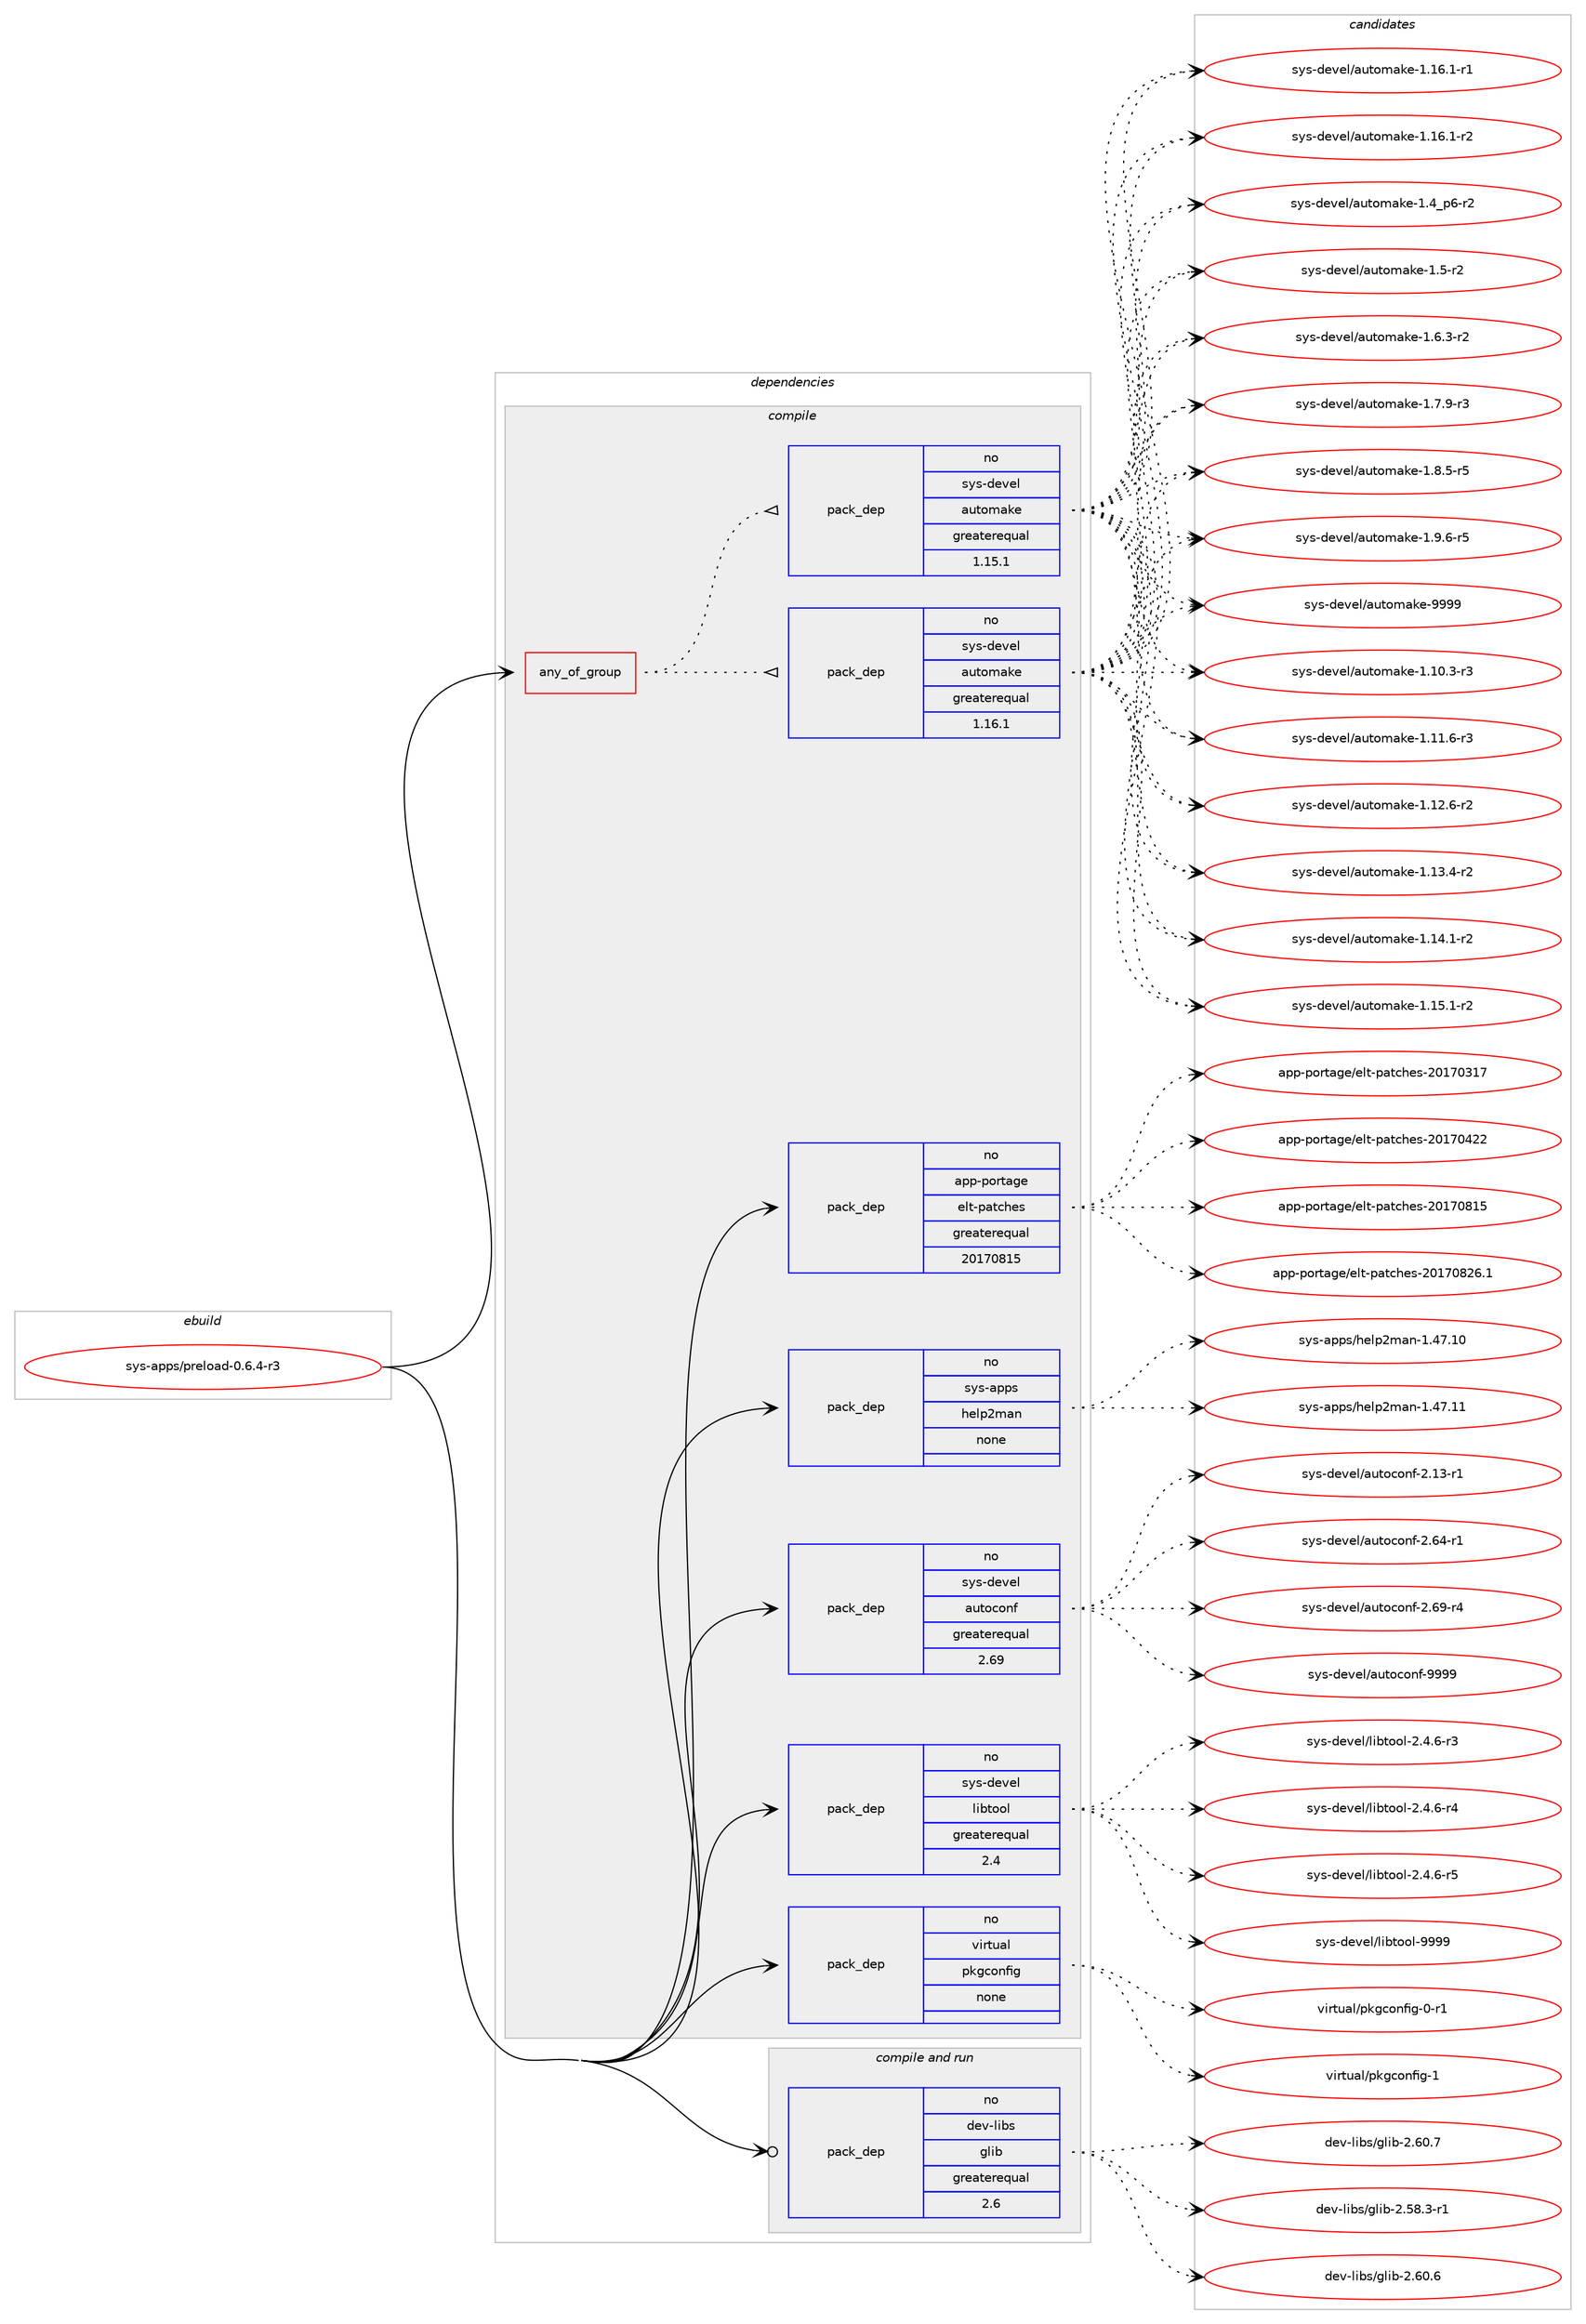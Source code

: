 digraph prolog {

# *************
# Graph options
# *************

newrank=true;
concentrate=true;
compound=true;
graph [rankdir=LR,fontname=Helvetica,fontsize=10,ranksep=1.5];#, ranksep=2.5, nodesep=0.2];
edge  [arrowhead=vee];
node  [fontname=Helvetica,fontsize=10];

# **********
# The ebuild
# **********

subgraph cluster_leftcol {
color=gray;
rank=same;
label=<<i>ebuild</i>>;
id [label="sys-apps/preload-0.6.4-r3", color=red, width=4, href="../sys-apps/preload-0.6.4-r3.svg"];
}

# ****************
# The dependencies
# ****************

subgraph cluster_midcol {
color=gray;
label=<<i>dependencies</i>>;
subgraph cluster_compile {
fillcolor="#eeeeee";
style=filled;
label=<<i>compile</i>>;
subgraph any14843 {
dependency877448 [label=<<TABLE BORDER="0" CELLBORDER="1" CELLSPACING="0" CELLPADDING="4"><TR><TD CELLPADDING="10">any_of_group</TD></TR></TABLE>>, shape=none, color=red];subgraph pack650683 {
dependency877449 [label=<<TABLE BORDER="0" CELLBORDER="1" CELLSPACING="0" CELLPADDING="4" WIDTH="220"><TR><TD ROWSPAN="6" CELLPADDING="30">pack_dep</TD></TR><TR><TD WIDTH="110">no</TD></TR><TR><TD>sys-devel</TD></TR><TR><TD>automake</TD></TR><TR><TD>greaterequal</TD></TR><TR><TD>1.16.1</TD></TR></TABLE>>, shape=none, color=blue];
}
dependency877448:e -> dependency877449:w [weight=20,style="dotted",arrowhead="oinv"];
subgraph pack650684 {
dependency877450 [label=<<TABLE BORDER="0" CELLBORDER="1" CELLSPACING="0" CELLPADDING="4" WIDTH="220"><TR><TD ROWSPAN="6" CELLPADDING="30">pack_dep</TD></TR><TR><TD WIDTH="110">no</TD></TR><TR><TD>sys-devel</TD></TR><TR><TD>automake</TD></TR><TR><TD>greaterequal</TD></TR><TR><TD>1.15.1</TD></TR></TABLE>>, shape=none, color=blue];
}
dependency877448:e -> dependency877450:w [weight=20,style="dotted",arrowhead="oinv"];
}
id:e -> dependency877448:w [weight=20,style="solid",arrowhead="vee"];
subgraph pack650685 {
dependency877451 [label=<<TABLE BORDER="0" CELLBORDER="1" CELLSPACING="0" CELLPADDING="4" WIDTH="220"><TR><TD ROWSPAN="6" CELLPADDING="30">pack_dep</TD></TR><TR><TD WIDTH="110">no</TD></TR><TR><TD>app-portage</TD></TR><TR><TD>elt-patches</TD></TR><TR><TD>greaterequal</TD></TR><TR><TD>20170815</TD></TR></TABLE>>, shape=none, color=blue];
}
id:e -> dependency877451:w [weight=20,style="solid",arrowhead="vee"];
subgraph pack650686 {
dependency877452 [label=<<TABLE BORDER="0" CELLBORDER="1" CELLSPACING="0" CELLPADDING="4" WIDTH="220"><TR><TD ROWSPAN="6" CELLPADDING="30">pack_dep</TD></TR><TR><TD WIDTH="110">no</TD></TR><TR><TD>sys-apps</TD></TR><TR><TD>help2man</TD></TR><TR><TD>none</TD></TR><TR><TD></TD></TR></TABLE>>, shape=none, color=blue];
}
id:e -> dependency877452:w [weight=20,style="solid",arrowhead="vee"];
subgraph pack650687 {
dependency877453 [label=<<TABLE BORDER="0" CELLBORDER="1" CELLSPACING="0" CELLPADDING="4" WIDTH="220"><TR><TD ROWSPAN="6" CELLPADDING="30">pack_dep</TD></TR><TR><TD WIDTH="110">no</TD></TR><TR><TD>sys-devel</TD></TR><TR><TD>autoconf</TD></TR><TR><TD>greaterequal</TD></TR><TR><TD>2.69</TD></TR></TABLE>>, shape=none, color=blue];
}
id:e -> dependency877453:w [weight=20,style="solid",arrowhead="vee"];
subgraph pack650688 {
dependency877454 [label=<<TABLE BORDER="0" CELLBORDER="1" CELLSPACING="0" CELLPADDING="4" WIDTH="220"><TR><TD ROWSPAN="6" CELLPADDING="30">pack_dep</TD></TR><TR><TD WIDTH="110">no</TD></TR><TR><TD>sys-devel</TD></TR><TR><TD>libtool</TD></TR><TR><TD>greaterequal</TD></TR><TR><TD>2.4</TD></TR></TABLE>>, shape=none, color=blue];
}
id:e -> dependency877454:w [weight=20,style="solid",arrowhead="vee"];
subgraph pack650689 {
dependency877455 [label=<<TABLE BORDER="0" CELLBORDER="1" CELLSPACING="0" CELLPADDING="4" WIDTH="220"><TR><TD ROWSPAN="6" CELLPADDING="30">pack_dep</TD></TR><TR><TD WIDTH="110">no</TD></TR><TR><TD>virtual</TD></TR><TR><TD>pkgconfig</TD></TR><TR><TD>none</TD></TR><TR><TD></TD></TR></TABLE>>, shape=none, color=blue];
}
id:e -> dependency877455:w [weight=20,style="solid",arrowhead="vee"];
}
subgraph cluster_compileandrun {
fillcolor="#eeeeee";
style=filled;
label=<<i>compile and run</i>>;
subgraph pack650690 {
dependency877456 [label=<<TABLE BORDER="0" CELLBORDER="1" CELLSPACING="0" CELLPADDING="4" WIDTH="220"><TR><TD ROWSPAN="6" CELLPADDING="30">pack_dep</TD></TR><TR><TD WIDTH="110">no</TD></TR><TR><TD>dev-libs</TD></TR><TR><TD>glib</TD></TR><TR><TD>greaterequal</TD></TR><TR><TD>2.6</TD></TR></TABLE>>, shape=none, color=blue];
}
id:e -> dependency877456:w [weight=20,style="solid",arrowhead="odotvee"];
}
subgraph cluster_run {
fillcolor="#eeeeee";
style=filled;
label=<<i>run</i>>;
}
}

# **************
# The candidates
# **************

subgraph cluster_choices {
rank=same;
color=gray;
label=<<i>candidates</i>>;

subgraph choice650683 {
color=black;
nodesep=1;
choice11512111545100101118101108479711711611110997107101454946494846514511451 [label="sys-devel/automake-1.10.3-r3", color=red, width=4,href="../sys-devel/automake-1.10.3-r3.svg"];
choice11512111545100101118101108479711711611110997107101454946494946544511451 [label="sys-devel/automake-1.11.6-r3", color=red, width=4,href="../sys-devel/automake-1.11.6-r3.svg"];
choice11512111545100101118101108479711711611110997107101454946495046544511450 [label="sys-devel/automake-1.12.6-r2", color=red, width=4,href="../sys-devel/automake-1.12.6-r2.svg"];
choice11512111545100101118101108479711711611110997107101454946495146524511450 [label="sys-devel/automake-1.13.4-r2", color=red, width=4,href="../sys-devel/automake-1.13.4-r2.svg"];
choice11512111545100101118101108479711711611110997107101454946495246494511450 [label="sys-devel/automake-1.14.1-r2", color=red, width=4,href="../sys-devel/automake-1.14.1-r2.svg"];
choice11512111545100101118101108479711711611110997107101454946495346494511450 [label="sys-devel/automake-1.15.1-r2", color=red, width=4,href="../sys-devel/automake-1.15.1-r2.svg"];
choice11512111545100101118101108479711711611110997107101454946495446494511449 [label="sys-devel/automake-1.16.1-r1", color=red, width=4,href="../sys-devel/automake-1.16.1-r1.svg"];
choice11512111545100101118101108479711711611110997107101454946495446494511450 [label="sys-devel/automake-1.16.1-r2", color=red, width=4,href="../sys-devel/automake-1.16.1-r2.svg"];
choice115121115451001011181011084797117116111109971071014549465295112544511450 [label="sys-devel/automake-1.4_p6-r2", color=red, width=4,href="../sys-devel/automake-1.4_p6-r2.svg"];
choice11512111545100101118101108479711711611110997107101454946534511450 [label="sys-devel/automake-1.5-r2", color=red, width=4,href="../sys-devel/automake-1.5-r2.svg"];
choice115121115451001011181011084797117116111109971071014549465446514511450 [label="sys-devel/automake-1.6.3-r2", color=red, width=4,href="../sys-devel/automake-1.6.3-r2.svg"];
choice115121115451001011181011084797117116111109971071014549465546574511451 [label="sys-devel/automake-1.7.9-r3", color=red, width=4,href="../sys-devel/automake-1.7.9-r3.svg"];
choice115121115451001011181011084797117116111109971071014549465646534511453 [label="sys-devel/automake-1.8.5-r5", color=red, width=4,href="../sys-devel/automake-1.8.5-r5.svg"];
choice115121115451001011181011084797117116111109971071014549465746544511453 [label="sys-devel/automake-1.9.6-r5", color=red, width=4,href="../sys-devel/automake-1.9.6-r5.svg"];
choice115121115451001011181011084797117116111109971071014557575757 [label="sys-devel/automake-9999", color=red, width=4,href="../sys-devel/automake-9999.svg"];
dependency877449:e -> choice11512111545100101118101108479711711611110997107101454946494846514511451:w [style=dotted,weight="100"];
dependency877449:e -> choice11512111545100101118101108479711711611110997107101454946494946544511451:w [style=dotted,weight="100"];
dependency877449:e -> choice11512111545100101118101108479711711611110997107101454946495046544511450:w [style=dotted,weight="100"];
dependency877449:e -> choice11512111545100101118101108479711711611110997107101454946495146524511450:w [style=dotted,weight="100"];
dependency877449:e -> choice11512111545100101118101108479711711611110997107101454946495246494511450:w [style=dotted,weight="100"];
dependency877449:e -> choice11512111545100101118101108479711711611110997107101454946495346494511450:w [style=dotted,weight="100"];
dependency877449:e -> choice11512111545100101118101108479711711611110997107101454946495446494511449:w [style=dotted,weight="100"];
dependency877449:e -> choice11512111545100101118101108479711711611110997107101454946495446494511450:w [style=dotted,weight="100"];
dependency877449:e -> choice115121115451001011181011084797117116111109971071014549465295112544511450:w [style=dotted,weight="100"];
dependency877449:e -> choice11512111545100101118101108479711711611110997107101454946534511450:w [style=dotted,weight="100"];
dependency877449:e -> choice115121115451001011181011084797117116111109971071014549465446514511450:w [style=dotted,weight="100"];
dependency877449:e -> choice115121115451001011181011084797117116111109971071014549465546574511451:w [style=dotted,weight="100"];
dependency877449:e -> choice115121115451001011181011084797117116111109971071014549465646534511453:w [style=dotted,weight="100"];
dependency877449:e -> choice115121115451001011181011084797117116111109971071014549465746544511453:w [style=dotted,weight="100"];
dependency877449:e -> choice115121115451001011181011084797117116111109971071014557575757:w [style=dotted,weight="100"];
}
subgraph choice650684 {
color=black;
nodesep=1;
choice11512111545100101118101108479711711611110997107101454946494846514511451 [label="sys-devel/automake-1.10.3-r3", color=red, width=4,href="../sys-devel/automake-1.10.3-r3.svg"];
choice11512111545100101118101108479711711611110997107101454946494946544511451 [label="sys-devel/automake-1.11.6-r3", color=red, width=4,href="../sys-devel/automake-1.11.6-r3.svg"];
choice11512111545100101118101108479711711611110997107101454946495046544511450 [label="sys-devel/automake-1.12.6-r2", color=red, width=4,href="../sys-devel/automake-1.12.6-r2.svg"];
choice11512111545100101118101108479711711611110997107101454946495146524511450 [label="sys-devel/automake-1.13.4-r2", color=red, width=4,href="../sys-devel/automake-1.13.4-r2.svg"];
choice11512111545100101118101108479711711611110997107101454946495246494511450 [label="sys-devel/automake-1.14.1-r2", color=red, width=4,href="../sys-devel/automake-1.14.1-r2.svg"];
choice11512111545100101118101108479711711611110997107101454946495346494511450 [label="sys-devel/automake-1.15.1-r2", color=red, width=4,href="../sys-devel/automake-1.15.1-r2.svg"];
choice11512111545100101118101108479711711611110997107101454946495446494511449 [label="sys-devel/automake-1.16.1-r1", color=red, width=4,href="../sys-devel/automake-1.16.1-r1.svg"];
choice11512111545100101118101108479711711611110997107101454946495446494511450 [label="sys-devel/automake-1.16.1-r2", color=red, width=4,href="../sys-devel/automake-1.16.1-r2.svg"];
choice115121115451001011181011084797117116111109971071014549465295112544511450 [label="sys-devel/automake-1.4_p6-r2", color=red, width=4,href="../sys-devel/automake-1.4_p6-r2.svg"];
choice11512111545100101118101108479711711611110997107101454946534511450 [label="sys-devel/automake-1.5-r2", color=red, width=4,href="../sys-devel/automake-1.5-r2.svg"];
choice115121115451001011181011084797117116111109971071014549465446514511450 [label="sys-devel/automake-1.6.3-r2", color=red, width=4,href="../sys-devel/automake-1.6.3-r2.svg"];
choice115121115451001011181011084797117116111109971071014549465546574511451 [label="sys-devel/automake-1.7.9-r3", color=red, width=4,href="../sys-devel/automake-1.7.9-r3.svg"];
choice115121115451001011181011084797117116111109971071014549465646534511453 [label="sys-devel/automake-1.8.5-r5", color=red, width=4,href="../sys-devel/automake-1.8.5-r5.svg"];
choice115121115451001011181011084797117116111109971071014549465746544511453 [label="sys-devel/automake-1.9.6-r5", color=red, width=4,href="../sys-devel/automake-1.9.6-r5.svg"];
choice115121115451001011181011084797117116111109971071014557575757 [label="sys-devel/automake-9999", color=red, width=4,href="../sys-devel/automake-9999.svg"];
dependency877450:e -> choice11512111545100101118101108479711711611110997107101454946494846514511451:w [style=dotted,weight="100"];
dependency877450:e -> choice11512111545100101118101108479711711611110997107101454946494946544511451:w [style=dotted,weight="100"];
dependency877450:e -> choice11512111545100101118101108479711711611110997107101454946495046544511450:w [style=dotted,weight="100"];
dependency877450:e -> choice11512111545100101118101108479711711611110997107101454946495146524511450:w [style=dotted,weight="100"];
dependency877450:e -> choice11512111545100101118101108479711711611110997107101454946495246494511450:w [style=dotted,weight="100"];
dependency877450:e -> choice11512111545100101118101108479711711611110997107101454946495346494511450:w [style=dotted,weight="100"];
dependency877450:e -> choice11512111545100101118101108479711711611110997107101454946495446494511449:w [style=dotted,weight="100"];
dependency877450:e -> choice11512111545100101118101108479711711611110997107101454946495446494511450:w [style=dotted,weight="100"];
dependency877450:e -> choice115121115451001011181011084797117116111109971071014549465295112544511450:w [style=dotted,weight="100"];
dependency877450:e -> choice11512111545100101118101108479711711611110997107101454946534511450:w [style=dotted,weight="100"];
dependency877450:e -> choice115121115451001011181011084797117116111109971071014549465446514511450:w [style=dotted,weight="100"];
dependency877450:e -> choice115121115451001011181011084797117116111109971071014549465546574511451:w [style=dotted,weight="100"];
dependency877450:e -> choice115121115451001011181011084797117116111109971071014549465646534511453:w [style=dotted,weight="100"];
dependency877450:e -> choice115121115451001011181011084797117116111109971071014549465746544511453:w [style=dotted,weight="100"];
dependency877450:e -> choice115121115451001011181011084797117116111109971071014557575757:w [style=dotted,weight="100"];
}
subgraph choice650685 {
color=black;
nodesep=1;
choice97112112451121111141169710310147101108116451129711699104101115455048495548514955 [label="app-portage/elt-patches-20170317", color=red, width=4,href="../app-portage/elt-patches-20170317.svg"];
choice97112112451121111141169710310147101108116451129711699104101115455048495548525050 [label="app-portage/elt-patches-20170422", color=red, width=4,href="../app-portage/elt-patches-20170422.svg"];
choice97112112451121111141169710310147101108116451129711699104101115455048495548564953 [label="app-portage/elt-patches-20170815", color=red, width=4,href="../app-portage/elt-patches-20170815.svg"];
choice971121124511211111411697103101471011081164511297116991041011154550484955485650544649 [label="app-portage/elt-patches-20170826.1", color=red, width=4,href="../app-portage/elt-patches-20170826.1.svg"];
dependency877451:e -> choice97112112451121111141169710310147101108116451129711699104101115455048495548514955:w [style=dotted,weight="100"];
dependency877451:e -> choice97112112451121111141169710310147101108116451129711699104101115455048495548525050:w [style=dotted,weight="100"];
dependency877451:e -> choice97112112451121111141169710310147101108116451129711699104101115455048495548564953:w [style=dotted,weight="100"];
dependency877451:e -> choice971121124511211111411697103101471011081164511297116991041011154550484955485650544649:w [style=dotted,weight="100"];
}
subgraph choice650686 {
color=black;
nodesep=1;
choice11512111545971121121154710410110811250109971104549465255464948 [label="sys-apps/help2man-1.47.10", color=red, width=4,href="../sys-apps/help2man-1.47.10.svg"];
choice11512111545971121121154710410110811250109971104549465255464949 [label="sys-apps/help2man-1.47.11", color=red, width=4,href="../sys-apps/help2man-1.47.11.svg"];
dependency877452:e -> choice11512111545971121121154710410110811250109971104549465255464948:w [style=dotted,weight="100"];
dependency877452:e -> choice11512111545971121121154710410110811250109971104549465255464949:w [style=dotted,weight="100"];
}
subgraph choice650687 {
color=black;
nodesep=1;
choice1151211154510010111810110847971171161119911111010245504649514511449 [label="sys-devel/autoconf-2.13-r1", color=red, width=4,href="../sys-devel/autoconf-2.13-r1.svg"];
choice1151211154510010111810110847971171161119911111010245504654524511449 [label="sys-devel/autoconf-2.64-r1", color=red, width=4,href="../sys-devel/autoconf-2.64-r1.svg"];
choice1151211154510010111810110847971171161119911111010245504654574511452 [label="sys-devel/autoconf-2.69-r4", color=red, width=4,href="../sys-devel/autoconf-2.69-r4.svg"];
choice115121115451001011181011084797117116111991111101024557575757 [label="sys-devel/autoconf-9999", color=red, width=4,href="../sys-devel/autoconf-9999.svg"];
dependency877453:e -> choice1151211154510010111810110847971171161119911111010245504649514511449:w [style=dotted,weight="100"];
dependency877453:e -> choice1151211154510010111810110847971171161119911111010245504654524511449:w [style=dotted,weight="100"];
dependency877453:e -> choice1151211154510010111810110847971171161119911111010245504654574511452:w [style=dotted,weight="100"];
dependency877453:e -> choice115121115451001011181011084797117116111991111101024557575757:w [style=dotted,weight="100"];
}
subgraph choice650688 {
color=black;
nodesep=1;
choice1151211154510010111810110847108105981161111111084550465246544511451 [label="sys-devel/libtool-2.4.6-r3", color=red, width=4,href="../sys-devel/libtool-2.4.6-r3.svg"];
choice1151211154510010111810110847108105981161111111084550465246544511452 [label="sys-devel/libtool-2.4.6-r4", color=red, width=4,href="../sys-devel/libtool-2.4.6-r4.svg"];
choice1151211154510010111810110847108105981161111111084550465246544511453 [label="sys-devel/libtool-2.4.6-r5", color=red, width=4,href="../sys-devel/libtool-2.4.6-r5.svg"];
choice1151211154510010111810110847108105981161111111084557575757 [label="sys-devel/libtool-9999", color=red, width=4,href="../sys-devel/libtool-9999.svg"];
dependency877454:e -> choice1151211154510010111810110847108105981161111111084550465246544511451:w [style=dotted,weight="100"];
dependency877454:e -> choice1151211154510010111810110847108105981161111111084550465246544511452:w [style=dotted,weight="100"];
dependency877454:e -> choice1151211154510010111810110847108105981161111111084550465246544511453:w [style=dotted,weight="100"];
dependency877454:e -> choice1151211154510010111810110847108105981161111111084557575757:w [style=dotted,weight="100"];
}
subgraph choice650689 {
color=black;
nodesep=1;
choice11810511411611797108471121071039911111010210510345484511449 [label="virtual/pkgconfig-0-r1", color=red, width=4,href="../virtual/pkgconfig-0-r1.svg"];
choice1181051141161179710847112107103991111101021051034549 [label="virtual/pkgconfig-1", color=red, width=4,href="../virtual/pkgconfig-1.svg"];
dependency877455:e -> choice11810511411611797108471121071039911111010210510345484511449:w [style=dotted,weight="100"];
dependency877455:e -> choice1181051141161179710847112107103991111101021051034549:w [style=dotted,weight="100"];
}
subgraph choice650690 {
color=black;
nodesep=1;
choice10010111845108105981154710310810598455046535646514511449 [label="dev-libs/glib-2.58.3-r1", color=red, width=4,href="../dev-libs/glib-2.58.3-r1.svg"];
choice1001011184510810598115471031081059845504654484654 [label="dev-libs/glib-2.60.6", color=red, width=4,href="../dev-libs/glib-2.60.6.svg"];
choice1001011184510810598115471031081059845504654484655 [label="dev-libs/glib-2.60.7", color=red, width=4,href="../dev-libs/glib-2.60.7.svg"];
dependency877456:e -> choice10010111845108105981154710310810598455046535646514511449:w [style=dotted,weight="100"];
dependency877456:e -> choice1001011184510810598115471031081059845504654484654:w [style=dotted,weight="100"];
dependency877456:e -> choice1001011184510810598115471031081059845504654484655:w [style=dotted,weight="100"];
}
}

}
